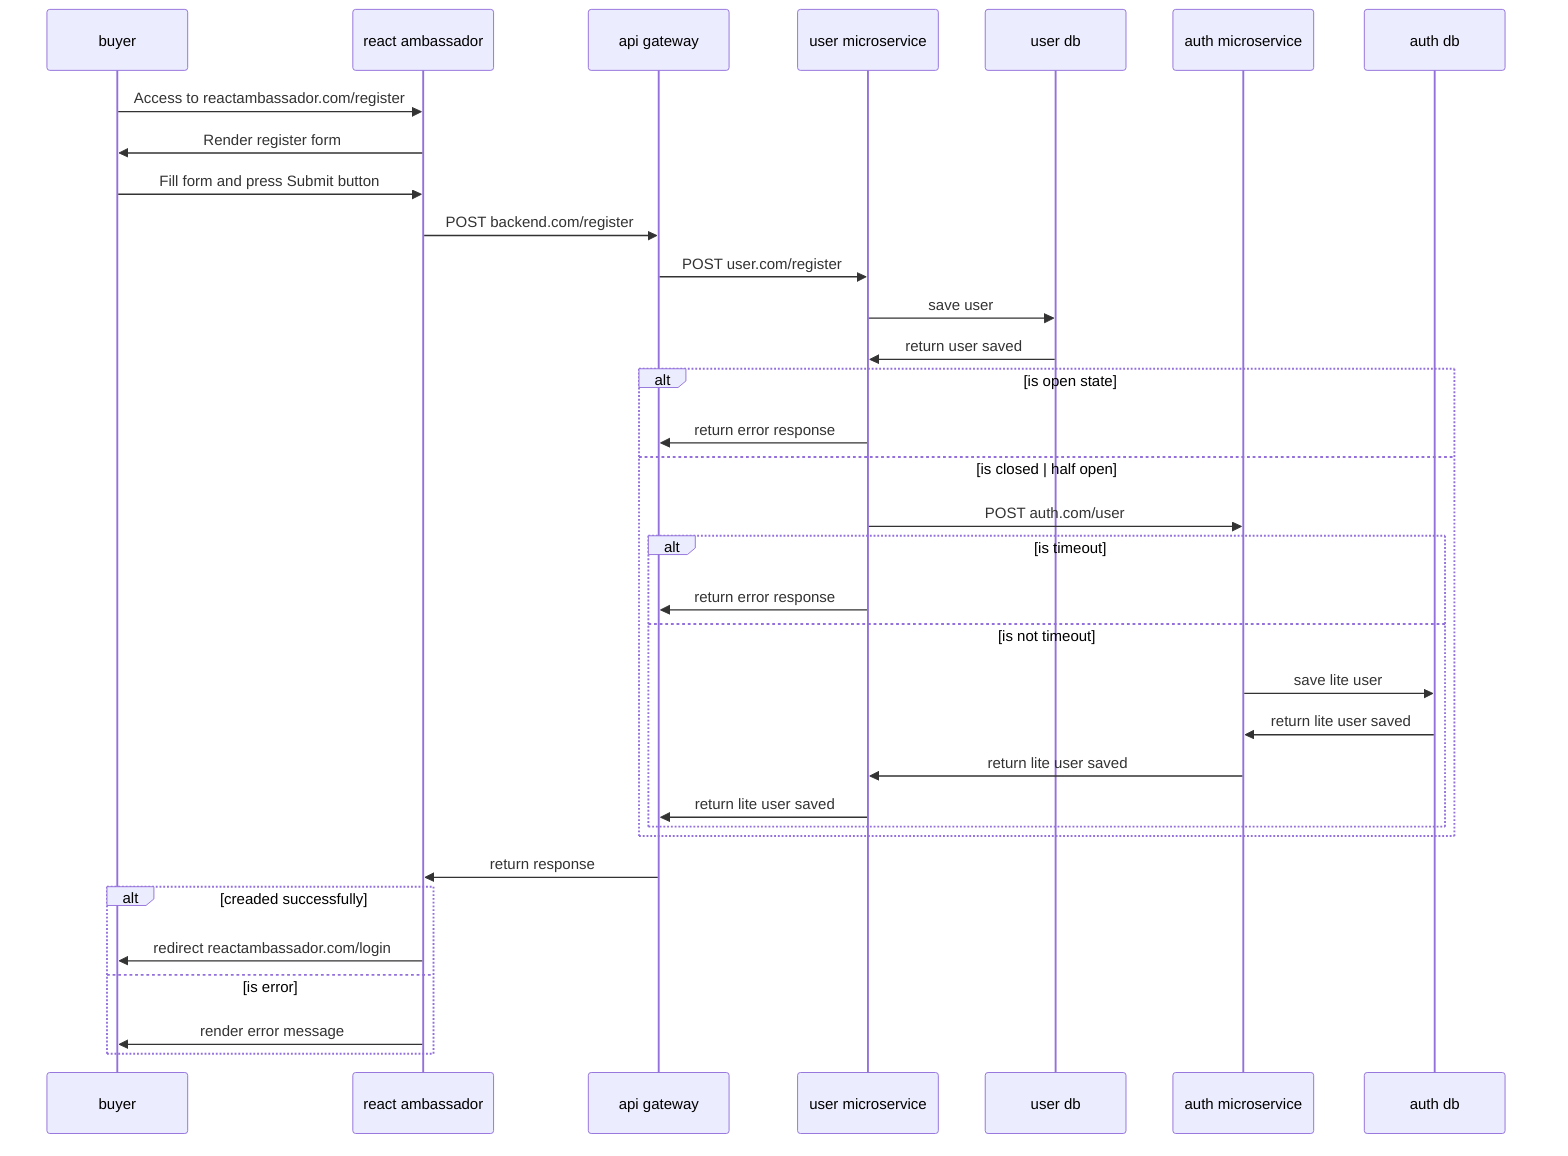 sequenceDiagram
    buyer->>react ambassador: Access to reactambassador.com/register
    react ambassador->>buyer: Render register form
    buyer->>react ambassador: Fill form and press Submit button
    react ambassador->>api gateway: POST backend.com/register
    api gateway->>user microservice: POST user.com/register
    user microservice->>user db: save user
    user db->>user microservice: return user saved
    alt is open state
        user microservice->>api gateway: return error response
    else is closed | half open
        user microservice->>auth microservice: POST auth.com/user
        alt is timeout
            user microservice->>api gateway: return error response
        else is not timeout
            auth microservice->>auth db: save lite user
            auth db->>auth microservice: return lite user saved
            auth microservice->>user microservice: return lite user saved
            user microservice->>api gateway: return lite user saved
        end
    end
    api gateway->>react ambassador: return response
    alt creaded successfully
        react ambassador->>buyer: redirect reactambassador.com/login
    else is error
        react ambassador->>buyer: render error message
    end